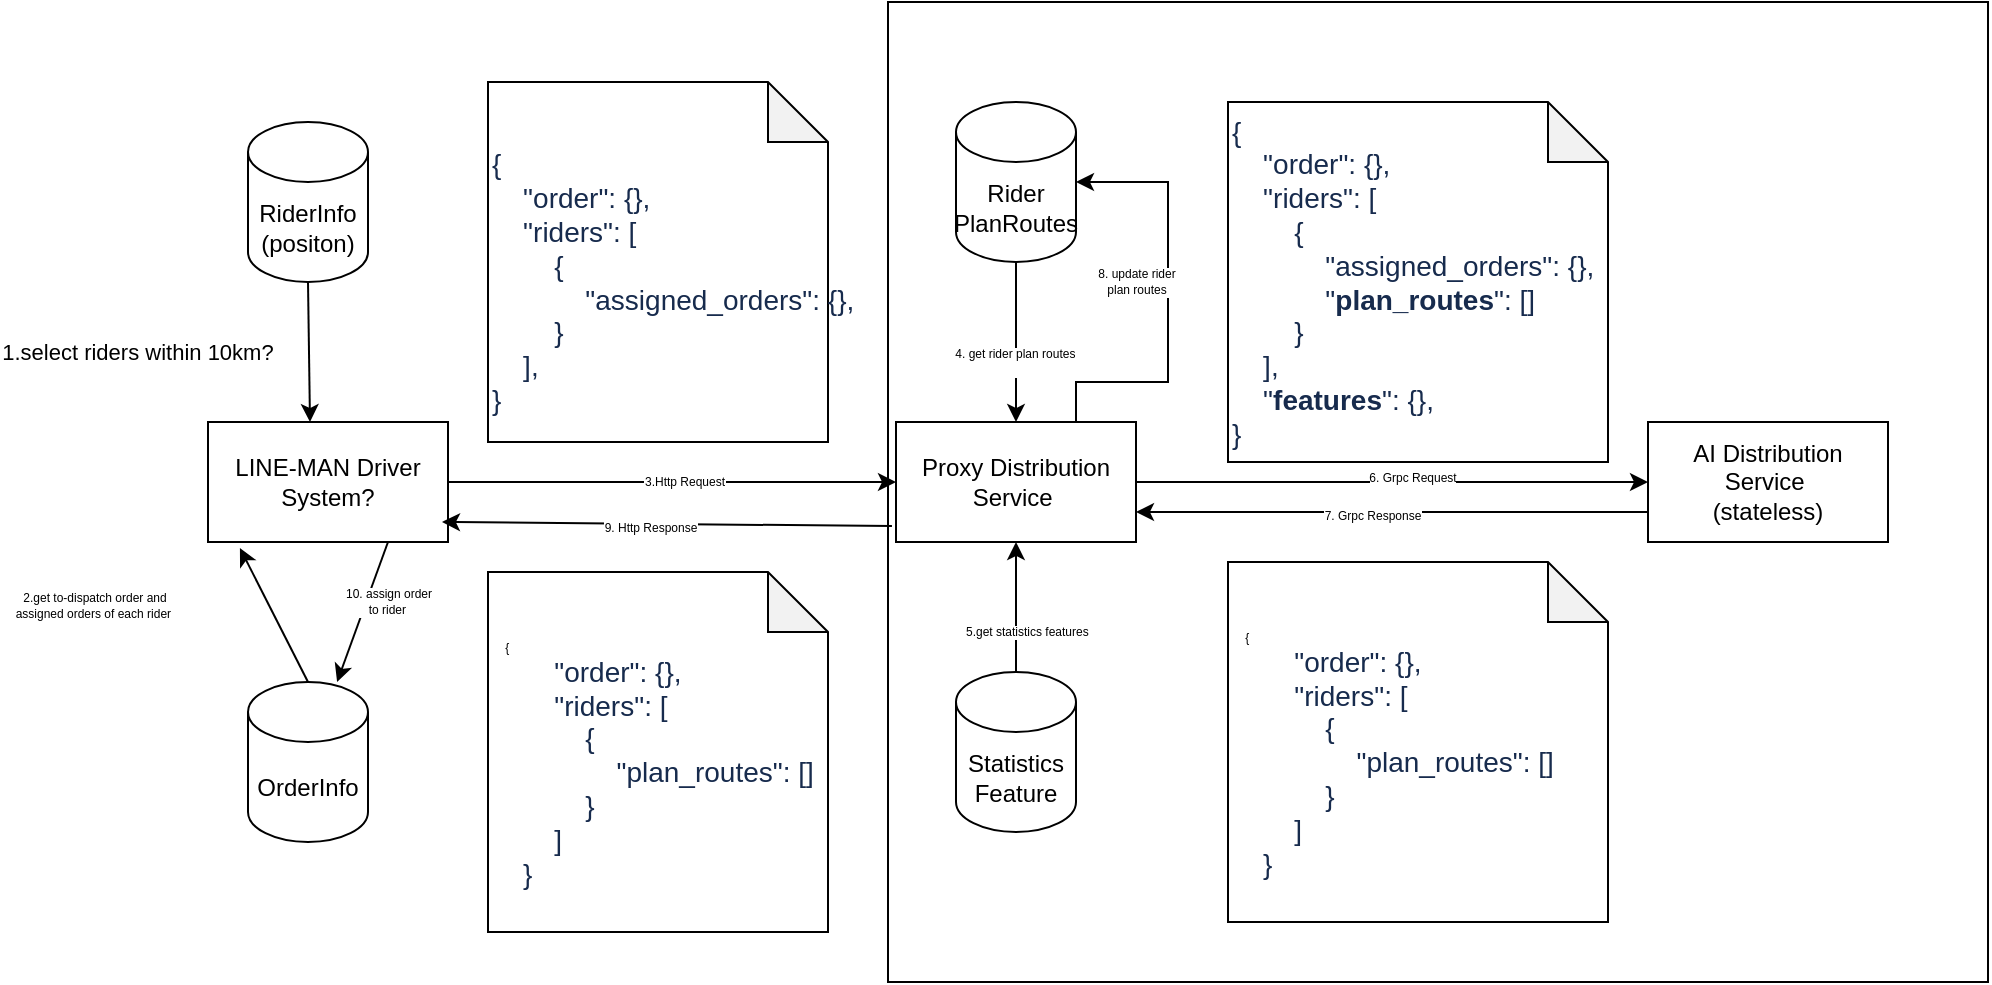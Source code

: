 <mxfile version="15.6.8" type="github">
  <diagram id="UrERXHZdIGTIm_CbAjfe" name="Page-1">
    <mxGraphModel dx="2253" dy="672" grid="1" gridSize="10" guides="1" tooltips="1" connect="1" arrows="1" fold="1" page="1" pageScale="1" pageWidth="827" pageHeight="1169" math="0" shadow="0">
      <root>
        <mxCell id="0" />
        <mxCell id="1" parent="0" />
        <mxCell id="cH-sBmM9aZV_j8s1_zVg-36" value="" style="rounded=0;whiteSpace=wrap;html=1;fontSize=6;align=left;" vertex="1" parent="1">
          <mxGeometry x="290" y="30" width="550" height="490" as="geometry" />
        </mxCell>
        <mxCell id="cH-sBmM9aZV_j8s1_zVg-25" value="" style="shape=note;whiteSpace=wrap;html=1;backgroundOutline=1;darkOpacity=0.05;fontSize=6;align=left;" vertex="1" parent="1">
          <mxGeometry x="90" y="70" width="170" height="180" as="geometry" />
        </mxCell>
        <mxCell id="cH-sBmM9aZV_j8s1_zVg-1" value="AI Distribution Service&amp;nbsp;&lt;br&gt;(stateless)" style="rounded=0;whiteSpace=wrap;html=1;" vertex="1" parent="1">
          <mxGeometry x="670" y="240" width="120" height="60" as="geometry" />
        </mxCell>
        <mxCell id="cH-sBmM9aZV_j8s1_zVg-2" value="Proxy Distribution Service&amp;nbsp;" style="rounded=0;whiteSpace=wrap;html=1;" vertex="1" parent="1">
          <mxGeometry x="294" y="240" width="120" height="60" as="geometry" />
        </mxCell>
        <mxCell id="cH-sBmM9aZV_j8s1_zVg-3" value="LINE-MAN Driver System?" style="rounded=0;whiteSpace=wrap;html=1;" vertex="1" parent="1">
          <mxGeometry x="-50" y="240" width="120" height="60" as="geometry" />
        </mxCell>
        <mxCell id="cH-sBmM9aZV_j8s1_zVg-4" value="OrderInfo" style="shape=cylinder3;whiteSpace=wrap;html=1;boundedLbl=1;backgroundOutline=1;size=15;" vertex="1" parent="1">
          <mxGeometry x="-30" y="370" width="60" height="80" as="geometry" />
        </mxCell>
        <mxCell id="cH-sBmM9aZV_j8s1_zVg-5" value="" style="endArrow=classic;html=1;rounded=0;exitX=0.5;exitY=0;exitDx=0;exitDy=0;exitPerimeter=0;entryX=0.133;entryY=1.05;entryDx=0;entryDy=0;entryPerimeter=0;" edge="1" parent="1" source="cH-sBmM9aZV_j8s1_zVg-4" target="cH-sBmM9aZV_j8s1_zVg-3">
          <mxGeometry width="50" height="50" relative="1" as="geometry">
            <mxPoint x="390" y="360" as="sourcePoint" />
            <mxPoint y="300" as="targetPoint" />
          </mxGeometry>
        </mxCell>
        <mxCell id="cH-sBmM9aZV_j8s1_zVg-15" value="2.get to-dispatch order and &lt;br&gt;assigned orders of each rider&amp;nbsp;" style="edgeLabel;html=1;align=center;verticalAlign=middle;resizable=0;points=[];fontSize=6;" vertex="1" connectable="0" parent="cH-sBmM9aZV_j8s1_zVg-5">
          <mxGeometry x="0.014" y="-1" relative="1" as="geometry">
            <mxPoint x="-91" y="-4" as="offset" />
          </mxGeometry>
        </mxCell>
        <mxCell id="cH-sBmM9aZV_j8s1_zVg-6" value="RiderInfo&lt;br&gt;(positon)" style="shape=cylinder3;whiteSpace=wrap;html=1;boundedLbl=1;backgroundOutline=1;size=15;" vertex="1" parent="1">
          <mxGeometry x="-30" y="90" width="60" height="80" as="geometry" />
        </mxCell>
        <mxCell id="cH-sBmM9aZV_j8s1_zVg-7" value="" style="endArrow=classic;html=1;rounded=0;exitX=0.5;exitY=1;exitDx=0;exitDy=0;exitPerimeter=0;entryX=0.425;entryY=0;entryDx=0;entryDy=0;entryPerimeter=0;" edge="1" parent="1" source="cH-sBmM9aZV_j8s1_zVg-6" target="cH-sBmM9aZV_j8s1_zVg-3">
          <mxGeometry width="50" height="50" relative="1" as="geometry">
            <mxPoint x="20" y="380" as="sourcePoint" />
            <mxPoint x="90" y="280" as="targetPoint" />
          </mxGeometry>
        </mxCell>
        <mxCell id="cH-sBmM9aZV_j8s1_zVg-8" value="1.select riders within 10km?&amp;nbsp;" style="edgeLabel;html=1;align=center;verticalAlign=middle;resizable=0;points=[];" vertex="1" connectable="0" parent="cH-sBmM9aZV_j8s1_zVg-7">
          <mxGeometry x="-0.01" relative="1" as="geometry">
            <mxPoint x="-85" as="offset" />
          </mxGeometry>
        </mxCell>
        <mxCell id="cH-sBmM9aZV_j8s1_zVg-9" value="Statistics Feature" style="shape=cylinder3;whiteSpace=wrap;html=1;boundedLbl=1;backgroundOutline=1;size=15;" vertex="1" parent="1">
          <mxGeometry x="324" y="365" width="60" height="80" as="geometry" />
        </mxCell>
        <mxCell id="cH-sBmM9aZV_j8s1_zVg-10" value="Rider&lt;br&gt;PlanRoutes" style="shape=cylinder3;whiteSpace=wrap;html=1;boundedLbl=1;backgroundOutline=1;size=15;" vertex="1" parent="1">
          <mxGeometry x="324" y="80" width="60" height="80" as="geometry" />
        </mxCell>
        <mxCell id="cH-sBmM9aZV_j8s1_zVg-11" value="" style="endArrow=classic;html=1;rounded=0;exitX=1;exitY=0.5;exitDx=0;exitDy=0;" edge="1" parent="1" source="cH-sBmM9aZV_j8s1_zVg-2" target="cH-sBmM9aZV_j8s1_zVg-1">
          <mxGeometry width="50" height="50" relative="1" as="geometry">
            <mxPoint x="530" y="230" as="sourcePoint" />
            <mxPoint x="580" y="180" as="targetPoint" />
          </mxGeometry>
        </mxCell>
        <mxCell id="cH-sBmM9aZV_j8s1_zVg-21" value="6. Grpc Request" style="edgeLabel;html=1;align=center;verticalAlign=middle;resizable=0;points=[];fontSize=6;" vertex="1" connectable="0" parent="cH-sBmM9aZV_j8s1_zVg-11">
          <mxGeometry x="0.08" y="2" relative="1" as="geometry">
            <mxPoint as="offset" />
          </mxGeometry>
        </mxCell>
        <mxCell id="cH-sBmM9aZV_j8s1_zVg-14" value="" style="endArrow=classic;html=1;rounded=0;exitX=1;exitY=0.5;exitDx=0;exitDy=0;" edge="1" parent="1" source="cH-sBmM9aZV_j8s1_zVg-3" target="cH-sBmM9aZV_j8s1_zVg-2">
          <mxGeometry width="50" height="50" relative="1" as="geometry">
            <mxPoint x="460" y="280" as="sourcePoint" />
            <mxPoint x="660" y="280" as="targetPoint" />
          </mxGeometry>
        </mxCell>
        <mxCell id="cH-sBmM9aZV_j8s1_zVg-16" value="3.Http Request" style="edgeLabel;html=1;align=center;verticalAlign=middle;resizable=0;points=[];fontSize=6;" vertex="1" connectable="0" parent="cH-sBmM9aZV_j8s1_zVg-14">
          <mxGeometry x="0.05" relative="1" as="geometry">
            <mxPoint as="offset" />
          </mxGeometry>
        </mxCell>
        <mxCell id="cH-sBmM9aZV_j8s1_zVg-17" value="" style="endArrow=classic;html=1;rounded=0;exitX=0.5;exitY=1;exitDx=0;exitDy=0;exitPerimeter=0;entryX=0.5;entryY=0;entryDx=0;entryDy=0;" edge="1" parent="1" source="cH-sBmM9aZV_j8s1_zVg-10" target="cH-sBmM9aZV_j8s1_zVg-2">
          <mxGeometry width="50" height="50" relative="1" as="geometry">
            <mxPoint x="320" y="380" as="sourcePoint" />
            <mxPoint x="430" y="310" as="targetPoint" />
          </mxGeometry>
        </mxCell>
        <mxCell id="cH-sBmM9aZV_j8s1_zVg-38" value="4. get rider plan routes&amp;nbsp;&lt;br&gt;&amp;nbsp;" style="edgeLabel;html=1;align=center;verticalAlign=middle;resizable=0;points=[];fontSize=6;" vertex="1" connectable="0" parent="cH-sBmM9aZV_j8s1_zVg-17">
          <mxGeometry x="-0.162" y="-1" relative="1" as="geometry">
            <mxPoint x="1" y="16" as="offset" />
          </mxGeometry>
        </mxCell>
        <mxCell id="cH-sBmM9aZV_j8s1_zVg-19" value="" style="endArrow=classic;html=1;rounded=0;exitX=0.5;exitY=0;exitDx=0;exitDy=0;exitPerimeter=0;entryX=0.5;entryY=1;entryDx=0;entryDy=0;" edge="1" parent="1" source="cH-sBmM9aZV_j8s1_zVg-9" target="cH-sBmM9aZV_j8s1_zVg-2">
          <mxGeometry width="50" height="50" relative="1" as="geometry">
            <mxPoint x="350" y="380" as="sourcePoint" />
            <mxPoint x="390" y="300" as="targetPoint" />
          </mxGeometry>
        </mxCell>
        <mxCell id="cH-sBmM9aZV_j8s1_zVg-39" value="5.get statistics features&amp;nbsp;" style="edgeLabel;html=1;align=center;verticalAlign=middle;resizable=0;points=[];fontSize=6;" vertex="1" connectable="0" parent="cH-sBmM9aZV_j8s1_zVg-19">
          <mxGeometry x="-0.021" y="3" relative="1" as="geometry">
            <mxPoint x="9" y="12" as="offset" />
          </mxGeometry>
        </mxCell>
        <mxCell id="cH-sBmM9aZV_j8s1_zVg-22" value="" style="shape=note;whiteSpace=wrap;html=1;backgroundOutline=1;darkOpacity=0.05;fontSize=6;align=left;" vertex="1" parent="1">
          <mxGeometry x="460" y="80" width="190" height="180" as="geometry" />
        </mxCell>
        <mxCell id="cH-sBmM9aZV_j8s1_zVg-13" value="&lt;div&gt;&lt;font color=&quot;#172b4d&quot;&gt;&lt;span style=&quot;font-size: 14px&quot;&gt;{&lt;/span&gt;&lt;/font&gt;&lt;/div&gt;&lt;div&gt;&lt;font color=&quot;#172b4d&quot;&gt;&lt;span style=&quot;font-size: 14px&quot;&gt;&amp;nbsp; &amp;nbsp; &quot;order&quot;: {},&lt;/span&gt;&lt;/font&gt;&lt;/div&gt;&lt;div&gt;&lt;font color=&quot;#172b4d&quot;&gt;&lt;span style=&quot;font-size: 14px&quot;&gt;&amp;nbsp; &amp;nbsp; &quot;riders&quot;: [&lt;/span&gt;&lt;/font&gt;&lt;/div&gt;&lt;div&gt;&lt;font color=&quot;#172b4d&quot;&gt;&lt;span style=&quot;font-size: 14px&quot;&gt;&amp;nbsp; &amp;nbsp; &amp;nbsp; &amp;nbsp; {&lt;/span&gt;&lt;/font&gt;&lt;/div&gt;&lt;div&gt;&lt;font color=&quot;#172b4d&quot;&gt;&lt;span style=&quot;font-size: 14px&quot;&gt;&amp;nbsp; &amp;nbsp; &amp;nbsp; &amp;nbsp; &amp;nbsp; &amp;nbsp; &quot;assigned_orders&quot;: {},&lt;/span&gt;&lt;/font&gt;&lt;/div&gt;&lt;div&gt;&lt;font color=&quot;#172b4d&quot;&gt;&lt;span style=&quot;font-size: 14px&quot;&gt;&amp;nbsp; &amp;nbsp; &amp;nbsp; &amp;nbsp; &amp;nbsp; &amp;nbsp; &quot;&lt;b&gt;plan_routes&lt;/b&gt;&quot;: []&lt;/span&gt;&lt;/font&gt;&lt;/div&gt;&lt;div&gt;&lt;font color=&quot;#172b4d&quot;&gt;&lt;span style=&quot;font-size: 14px&quot;&gt;&amp;nbsp; &amp;nbsp; &amp;nbsp; &amp;nbsp; }&lt;/span&gt;&lt;/font&gt;&lt;/div&gt;&lt;div&gt;&lt;font color=&quot;#172b4d&quot;&gt;&lt;span style=&quot;font-size: 14px&quot;&gt;&amp;nbsp; &amp;nbsp; ],&lt;/span&gt;&lt;/font&gt;&lt;/div&gt;&lt;div&gt;&lt;font color=&quot;#172b4d&quot;&gt;&lt;span style=&quot;font-size: 14px&quot;&gt;&amp;nbsp; &amp;nbsp; &quot;&lt;b&gt;features&lt;/b&gt;&quot;: {},&lt;/span&gt;&lt;/font&gt;&lt;/div&gt;&lt;div&gt;&lt;font color=&quot;#172b4d&quot;&gt;&lt;span style=&quot;font-size: 14px&quot;&gt;}&lt;/span&gt;&lt;/font&gt;&lt;/div&gt;" style="text;html=1;strokeColor=none;fillColor=none;align=left;verticalAlign=middle;whiteSpace=wrap;rounded=0;fontSize=6;" vertex="1" parent="1">
          <mxGeometry x="460" y="80" width="210" height="180" as="geometry" />
        </mxCell>
        <mxCell id="cH-sBmM9aZV_j8s1_zVg-23" value="&lt;div&gt;&lt;font color=&quot;#172b4d&quot;&gt;&lt;span style=&quot;font-size: 14px&quot;&gt;{&lt;/span&gt;&lt;/font&gt;&lt;/div&gt;&lt;div&gt;&lt;font color=&quot;#172b4d&quot;&gt;&lt;span style=&quot;font-size: 14px&quot;&gt;&amp;nbsp; &amp;nbsp; &quot;order&quot;: {},&lt;/span&gt;&lt;/font&gt;&lt;/div&gt;&lt;div&gt;&lt;font color=&quot;#172b4d&quot;&gt;&lt;span style=&quot;font-size: 14px&quot;&gt;&amp;nbsp; &amp;nbsp; &quot;riders&quot;: [&lt;/span&gt;&lt;/font&gt;&lt;/div&gt;&lt;div&gt;&lt;font color=&quot;#172b4d&quot;&gt;&lt;span style=&quot;font-size: 14px&quot;&gt;&amp;nbsp; &amp;nbsp; &amp;nbsp; &amp;nbsp; {&lt;/span&gt;&lt;/font&gt;&lt;/div&gt;&lt;div&gt;&lt;font color=&quot;#172b4d&quot;&gt;&lt;span style=&quot;font-size: 14px&quot;&gt;&amp;nbsp; &amp;nbsp; &amp;nbsp; &amp;nbsp; &amp;nbsp; &amp;nbsp; &quot;assigned_orders&quot;: {},&lt;/span&gt;&lt;/font&gt;&lt;/div&gt;&lt;div&gt;&lt;font color=&quot;#172b4d&quot;&gt;&lt;span style=&quot;font-size: 14px&quot;&gt;&amp;nbsp; &amp;nbsp; &amp;nbsp; &amp;nbsp; }&lt;/span&gt;&lt;/font&gt;&lt;/div&gt;&lt;div&gt;&lt;font color=&quot;#172b4d&quot;&gt;&lt;span style=&quot;font-size: 14px&quot;&gt;&amp;nbsp; &amp;nbsp; ],&lt;/span&gt;&lt;/font&gt;&lt;/div&gt;&lt;div&gt;&lt;font color=&quot;#172b4d&quot;&gt;&lt;span style=&quot;font-size: 14px&quot;&gt;}&lt;/span&gt;&lt;/font&gt;&lt;/div&gt;" style="text;html=1;strokeColor=none;fillColor=none;align=left;verticalAlign=middle;whiteSpace=wrap;rounded=0;fontSize=6;" vertex="1" parent="1">
          <mxGeometry x="90" y="80" width="190" height="180" as="geometry" />
        </mxCell>
        <mxCell id="cH-sBmM9aZV_j8s1_zVg-26" value="" style="endArrow=classic;html=1;rounded=0;entryX=1;entryY=0.75;entryDx=0;entryDy=0;exitX=0;exitY=0.75;exitDx=0;exitDy=0;" edge="1" parent="1" source="cH-sBmM9aZV_j8s1_zVg-1" target="cH-sBmM9aZV_j8s1_zVg-2">
          <mxGeometry width="50" height="50" relative="1" as="geometry">
            <mxPoint x="710" y="380" as="sourcePoint" />
            <mxPoint x="680" y="280" as="targetPoint" />
          </mxGeometry>
        </mxCell>
        <mxCell id="cH-sBmM9aZV_j8s1_zVg-27" value="7. Grpc Response" style="edgeLabel;html=1;align=center;verticalAlign=middle;resizable=0;points=[];fontSize=6;" vertex="1" connectable="0" parent="cH-sBmM9aZV_j8s1_zVg-26">
          <mxGeometry x="0.08" y="2" relative="1" as="geometry">
            <mxPoint as="offset" />
          </mxGeometry>
        </mxCell>
        <mxCell id="cH-sBmM9aZV_j8s1_zVg-28" value="" style="shape=note;whiteSpace=wrap;html=1;backgroundOutline=1;darkOpacity=0.05;fontSize=6;align=left;" vertex="1" parent="1">
          <mxGeometry x="460" y="310" width="190" height="180" as="geometry" />
        </mxCell>
        <mxCell id="cH-sBmM9aZV_j8s1_zVg-29" value="&lt;div&gt;&amp;nbsp; &amp;nbsp; {&lt;/div&gt;&lt;div&gt;&lt;font color=&quot;#172b4d&quot;&gt;&lt;span style=&quot;font-size: 14px&quot;&gt;&amp;nbsp; &amp;nbsp; &amp;nbsp; &amp;nbsp; &quot;order&quot;: {},&lt;/span&gt;&lt;/font&gt;&lt;/div&gt;&lt;div&gt;&lt;font color=&quot;#172b4d&quot;&gt;&lt;span style=&quot;font-size: 14px&quot;&gt;&amp;nbsp; &amp;nbsp; &amp;nbsp; &amp;nbsp; &quot;riders&quot;: [&lt;/span&gt;&lt;/font&gt;&lt;/div&gt;&lt;div&gt;&lt;font color=&quot;#172b4d&quot;&gt;&lt;span style=&quot;font-size: 14px&quot;&gt;&amp;nbsp; &amp;nbsp; &amp;nbsp; &amp;nbsp; &amp;nbsp; &amp;nbsp; {&lt;/span&gt;&lt;/font&gt;&lt;/div&gt;&lt;div&gt;&lt;font color=&quot;#172b4d&quot;&gt;&lt;span style=&quot;font-size: 14px&quot;&gt;&amp;nbsp; &amp;nbsp; &amp;nbsp; &amp;nbsp; &amp;nbsp; &amp;nbsp; &amp;nbsp; &amp;nbsp; &quot;plan_routes&quot;: []&lt;/span&gt;&lt;/font&gt;&lt;/div&gt;&lt;div&gt;&lt;font color=&quot;#172b4d&quot;&gt;&lt;span style=&quot;font-size: 14px&quot;&gt;&amp;nbsp; &amp;nbsp; &amp;nbsp; &amp;nbsp; &amp;nbsp; &amp;nbsp; }&lt;/span&gt;&lt;/font&gt;&lt;/div&gt;&lt;div&gt;&lt;font color=&quot;#172b4d&quot;&gt;&lt;span style=&quot;font-size: 14px&quot;&gt;&amp;nbsp; &amp;nbsp; &amp;nbsp; &amp;nbsp; ]&lt;/span&gt;&lt;/font&gt;&lt;/div&gt;&lt;div&gt;&lt;font color=&quot;#172b4d&quot;&gt;&lt;span style=&quot;font-size: 14px&quot;&gt;&amp;nbsp; &amp;nbsp; }&lt;/span&gt;&lt;/font&gt;&lt;/div&gt;&lt;div&gt;&lt;br&gt;&lt;/div&gt;" style="text;html=1;strokeColor=none;fillColor=none;align=left;verticalAlign=middle;whiteSpace=wrap;rounded=0;fontSize=6;" vertex="1" parent="1">
          <mxGeometry x="460" y="320" width="210" height="180" as="geometry" />
        </mxCell>
        <mxCell id="cH-sBmM9aZV_j8s1_zVg-30" value="" style="endArrow=classic;html=1;rounded=0;entryX=1;entryY=0.75;entryDx=0;entryDy=0;exitX=-0.017;exitY=0.867;exitDx=0;exitDy=0;exitPerimeter=0;" edge="1" parent="1" source="cH-sBmM9aZV_j8s1_zVg-2">
          <mxGeometry width="50" height="50" relative="1" as="geometry">
            <mxPoint x="290" y="290" as="sourcePoint" />
            <mxPoint x="67" y="290" as="targetPoint" />
          </mxGeometry>
        </mxCell>
        <mxCell id="cH-sBmM9aZV_j8s1_zVg-31" value="9. Http Response" style="edgeLabel;html=1;align=center;verticalAlign=middle;resizable=0;points=[];fontSize=6;" vertex="1" connectable="0" parent="cH-sBmM9aZV_j8s1_zVg-30">
          <mxGeometry x="0.08" y="2" relative="1" as="geometry">
            <mxPoint as="offset" />
          </mxGeometry>
        </mxCell>
        <mxCell id="cH-sBmM9aZV_j8s1_zVg-32" value="" style="shape=note;whiteSpace=wrap;html=1;backgroundOutline=1;darkOpacity=0.05;fontSize=6;align=left;" vertex="1" parent="1">
          <mxGeometry x="90" y="315" width="170" height="180" as="geometry" />
        </mxCell>
        <mxCell id="cH-sBmM9aZV_j8s1_zVg-33" value="&lt;div&gt;&amp;nbsp; &amp;nbsp; {&lt;/div&gt;&lt;div&gt;&lt;font color=&quot;#172b4d&quot;&gt;&lt;span style=&quot;font-size: 14px&quot;&gt;&amp;nbsp; &amp;nbsp; &amp;nbsp; &amp;nbsp; &quot;order&quot;: {},&lt;/span&gt;&lt;/font&gt;&lt;/div&gt;&lt;div&gt;&lt;font color=&quot;#172b4d&quot;&gt;&lt;span style=&quot;font-size: 14px&quot;&gt;&amp;nbsp; &amp;nbsp; &amp;nbsp; &amp;nbsp; &quot;riders&quot;: [&lt;/span&gt;&lt;/font&gt;&lt;/div&gt;&lt;div&gt;&lt;font color=&quot;#172b4d&quot;&gt;&lt;span style=&quot;font-size: 14px&quot;&gt;&amp;nbsp; &amp;nbsp; &amp;nbsp; &amp;nbsp; &amp;nbsp; &amp;nbsp; {&lt;/span&gt;&lt;/font&gt;&lt;/div&gt;&lt;div&gt;&lt;font color=&quot;#172b4d&quot;&gt;&lt;span style=&quot;font-size: 14px&quot;&gt;&amp;nbsp; &amp;nbsp; &amp;nbsp; &amp;nbsp; &amp;nbsp; &amp;nbsp; &amp;nbsp; &amp;nbsp; &quot;plan_routes&quot;: []&lt;/span&gt;&lt;/font&gt;&lt;/div&gt;&lt;div&gt;&lt;font color=&quot;#172b4d&quot;&gt;&lt;span style=&quot;font-size: 14px&quot;&gt;&amp;nbsp; &amp;nbsp; &amp;nbsp; &amp;nbsp; &amp;nbsp; &amp;nbsp; }&lt;/span&gt;&lt;/font&gt;&lt;/div&gt;&lt;div&gt;&lt;font color=&quot;#172b4d&quot;&gt;&lt;span style=&quot;font-size: 14px&quot;&gt;&amp;nbsp; &amp;nbsp; &amp;nbsp; &amp;nbsp; ]&lt;/span&gt;&lt;/font&gt;&lt;/div&gt;&lt;div&gt;&lt;font color=&quot;#172b4d&quot;&gt;&lt;span style=&quot;font-size: 14px&quot;&gt;&amp;nbsp; &amp;nbsp; }&lt;/span&gt;&lt;/font&gt;&lt;/div&gt;&lt;div&gt;&lt;br&gt;&lt;/div&gt;" style="text;html=1;strokeColor=none;fillColor=none;align=left;verticalAlign=middle;whiteSpace=wrap;rounded=0;fontSize=6;" vertex="1" parent="1">
          <mxGeometry x="90" y="325" width="170" height="180" as="geometry" />
        </mxCell>
        <mxCell id="cH-sBmM9aZV_j8s1_zVg-41" value="" style="endArrow=classic;html=1;rounded=0;fontSize=6;entryX=1;entryY=0.5;entryDx=0;entryDy=0;entryPerimeter=0;exitX=0.75;exitY=0;exitDx=0;exitDy=0;" edge="1" parent="1" source="cH-sBmM9aZV_j8s1_zVg-2" target="cH-sBmM9aZV_j8s1_zVg-10">
          <mxGeometry width="50" height="50" relative="1" as="geometry">
            <mxPoint x="390" y="200" as="sourcePoint" />
            <mxPoint x="440" y="150" as="targetPoint" />
            <Array as="points">
              <mxPoint x="384" y="220" />
              <mxPoint x="410" y="220" />
              <mxPoint x="430" y="220" />
              <mxPoint x="430" y="190" />
              <mxPoint x="430" y="120" />
            </Array>
          </mxGeometry>
        </mxCell>
        <mxCell id="cH-sBmM9aZV_j8s1_zVg-42" value="8. update rider &lt;br&gt;plan routes" style="edgeLabel;html=1;align=center;verticalAlign=middle;resizable=0;points=[];fontSize=6;" vertex="1" connectable="0" parent="cH-sBmM9aZV_j8s1_zVg-41">
          <mxGeometry x="0.226" y="1" relative="1" as="geometry">
            <mxPoint x="-15" y="14" as="offset" />
          </mxGeometry>
        </mxCell>
        <mxCell id="cH-sBmM9aZV_j8s1_zVg-43" value="10. assign order &lt;br&gt;to rider&amp;nbsp;" style="endArrow=classic;html=1;rounded=0;fontSize=6;exitX=0.75;exitY=1;exitDx=0;exitDy=0;" edge="1" parent="1" source="cH-sBmM9aZV_j8s1_zVg-3" target="cH-sBmM9aZV_j8s1_zVg-4">
          <mxGeometry x="-0.243" y="10" width="50" height="50" relative="1" as="geometry">
            <mxPoint x="-50" y="570" as="sourcePoint" />
            <mxPoint x="60" y="410" as="targetPoint" />
            <mxPoint as="offset" />
          </mxGeometry>
        </mxCell>
      </root>
    </mxGraphModel>
  </diagram>
</mxfile>

